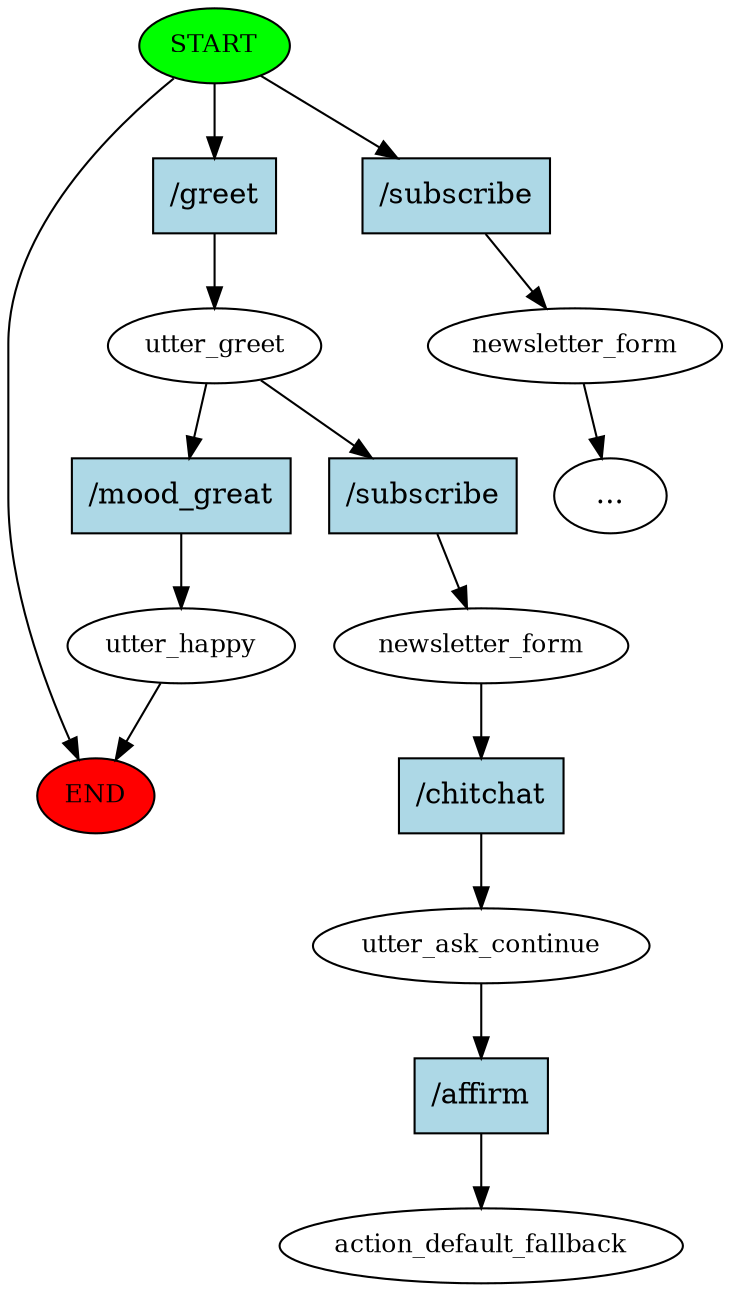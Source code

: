 digraph  {
0 [class="start active", fillcolor=green, fontsize=12, label=START, style=filled];
"-1" [class=end, fillcolor=red, fontsize=12, label=END, style=filled];
1 [class=active, fontsize=12, label=utter_greet];
2 [class="", fontsize=12, label=utter_happy];
3 [class="", fontsize=12, label=newsletter_form];
"-4" [class=ellipsis, label="..."];
6 [class=active, fontsize=12, label=newsletter_form];
7 [class=active, fontsize=12, label=utter_ask_continue];
8 [class="dashed active", fontsize=12, label=action_default_fallback];
9 [class="intent active", fillcolor=lightblue, label="/greet", shape=rect, style=filled];
10 [class=intent, fillcolor=lightblue, label="/subscribe", shape=rect, style=filled];
11 [class=intent, fillcolor=lightblue, label="/mood_great", shape=rect, style=filled];
12 [class="intent active", fillcolor=lightblue, label="/subscribe", shape=rect, style=filled];
13 [class="intent active", fillcolor=lightblue, label="/chitchat", shape=rect, style=filled];
14 [class="intent active", fillcolor=lightblue, label="/affirm", shape=rect, style=filled];
0 -> "-1"  [class="", key=NONE, label=""];
0 -> 9  [class=active, key=0];
0 -> 10  [class="", key=0];
1 -> 11  [class="", key=0];
1 -> 12  [class=active, key=0];
2 -> "-1"  [class="", key=NONE, label=""];
3 -> "-4"  [class="", key=NONE, label=""];
6 -> 13  [class=active, key=0];
7 -> 14  [class=active, key=0];
9 -> 1  [class=active, key=0];
10 -> 3  [class="", key=0];
11 -> 2  [class="", key=0];
12 -> 6  [class=active, key=0];
13 -> 7  [class=active, key=0];
14 -> 8  [class=active, key=0];
}
